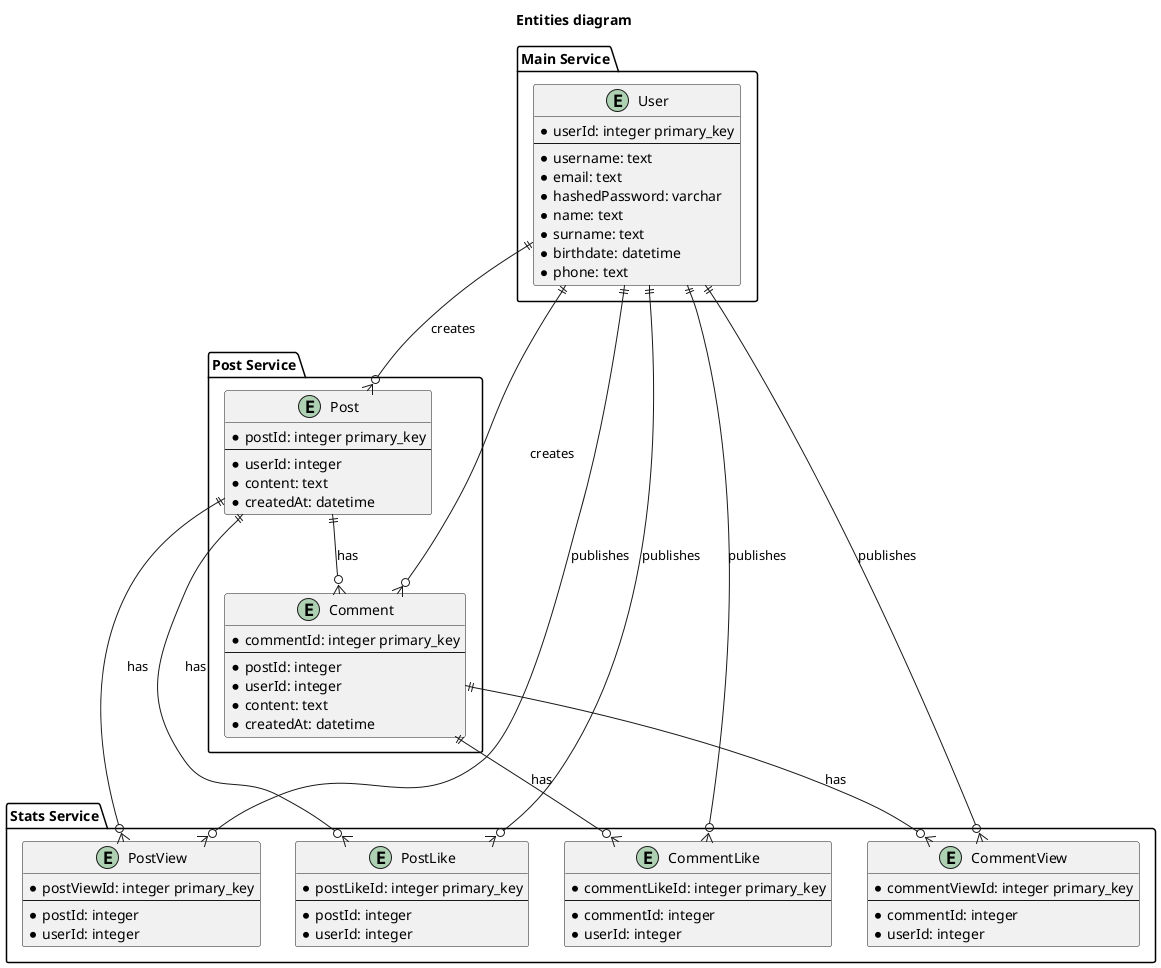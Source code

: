 @startuml erd

skinparam wrapWidth 300
skinparam wrapMessageWidth 300

title
    Entities diagram
end title

package "Main Service" {
    entity User {
        *userId: integer primary_key
        --
        *username: text
        *email: text
        *hashedPassword: varchar
        *name: text
        *surname: text
        *birthdate: datetime
        *phone: text
    }
}

package "Post Service" {
    entity Post {
        *postId: integer primary_key
        --
        *userId: integer
        *content: text
        *createdAt: datetime
    }

    entity Comment {
        *commentId: integer primary_key
        --
        *postId: integer
        *userId: integer
        *content: text
        *createdAt: datetime
    }
}

package "Stats Service" {
    entity PostLike { 
        *postLikeId: integer primary_key
        --
        *postId: integer
        *userId: integer
    }

    entity PostView { 
        *postViewId: integer primary_key
        --
        *postId: integer
        *userId: integer
    }

    entity CommentLike { 
        *commentLikeId: integer primary_key
        --
        *commentId: integer
        *userId: integer
    }

    entity CommentView { 
        *commentViewId: integer primary_key
        --
        *commentId: integer
        *userId: integer
    }
}


User ||--o{ Post : "creates"
User ||--o{ Comment : "creates"
User ||--o{ PostLike : "publishes"
User ||--o{ PostView : "publishes"
Post ||--o{ Comment : "has"
Post ||--o{ PostLike : "has"
Post ||--o{ PostView : "has"
User ||--o{ CommentLike : "publishes"
User ||--o{ CommentView : "publishes"
Comment ||--o{ CommentLike : "has"
Comment ||--o{ CommentView : "has"

@enduml
